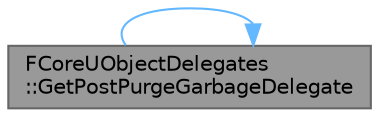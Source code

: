 digraph "FCoreUObjectDelegates::GetPostPurgeGarbageDelegate"
{
 // INTERACTIVE_SVG=YES
 // LATEX_PDF_SIZE
  bgcolor="transparent";
  edge [fontname=Helvetica,fontsize=10,labelfontname=Helvetica,labelfontsize=10];
  node [fontname=Helvetica,fontsize=10,shape=box,height=0.2,width=0.4];
  rankdir="LR";
  Node1 [id="Node000001",label="FCoreUObjectDelegates\l::GetPostPurgeGarbageDelegate",height=0.2,width=0.4,color="gray40", fillcolor="grey60", style="filled", fontcolor="black",tooltip="Called after purging unreachable objects during garbage collection."];
  Node1 -> Node1 [id="edge1_Node000001_Node000001",color="steelblue1",style="solid",tooltip=" "];
}
